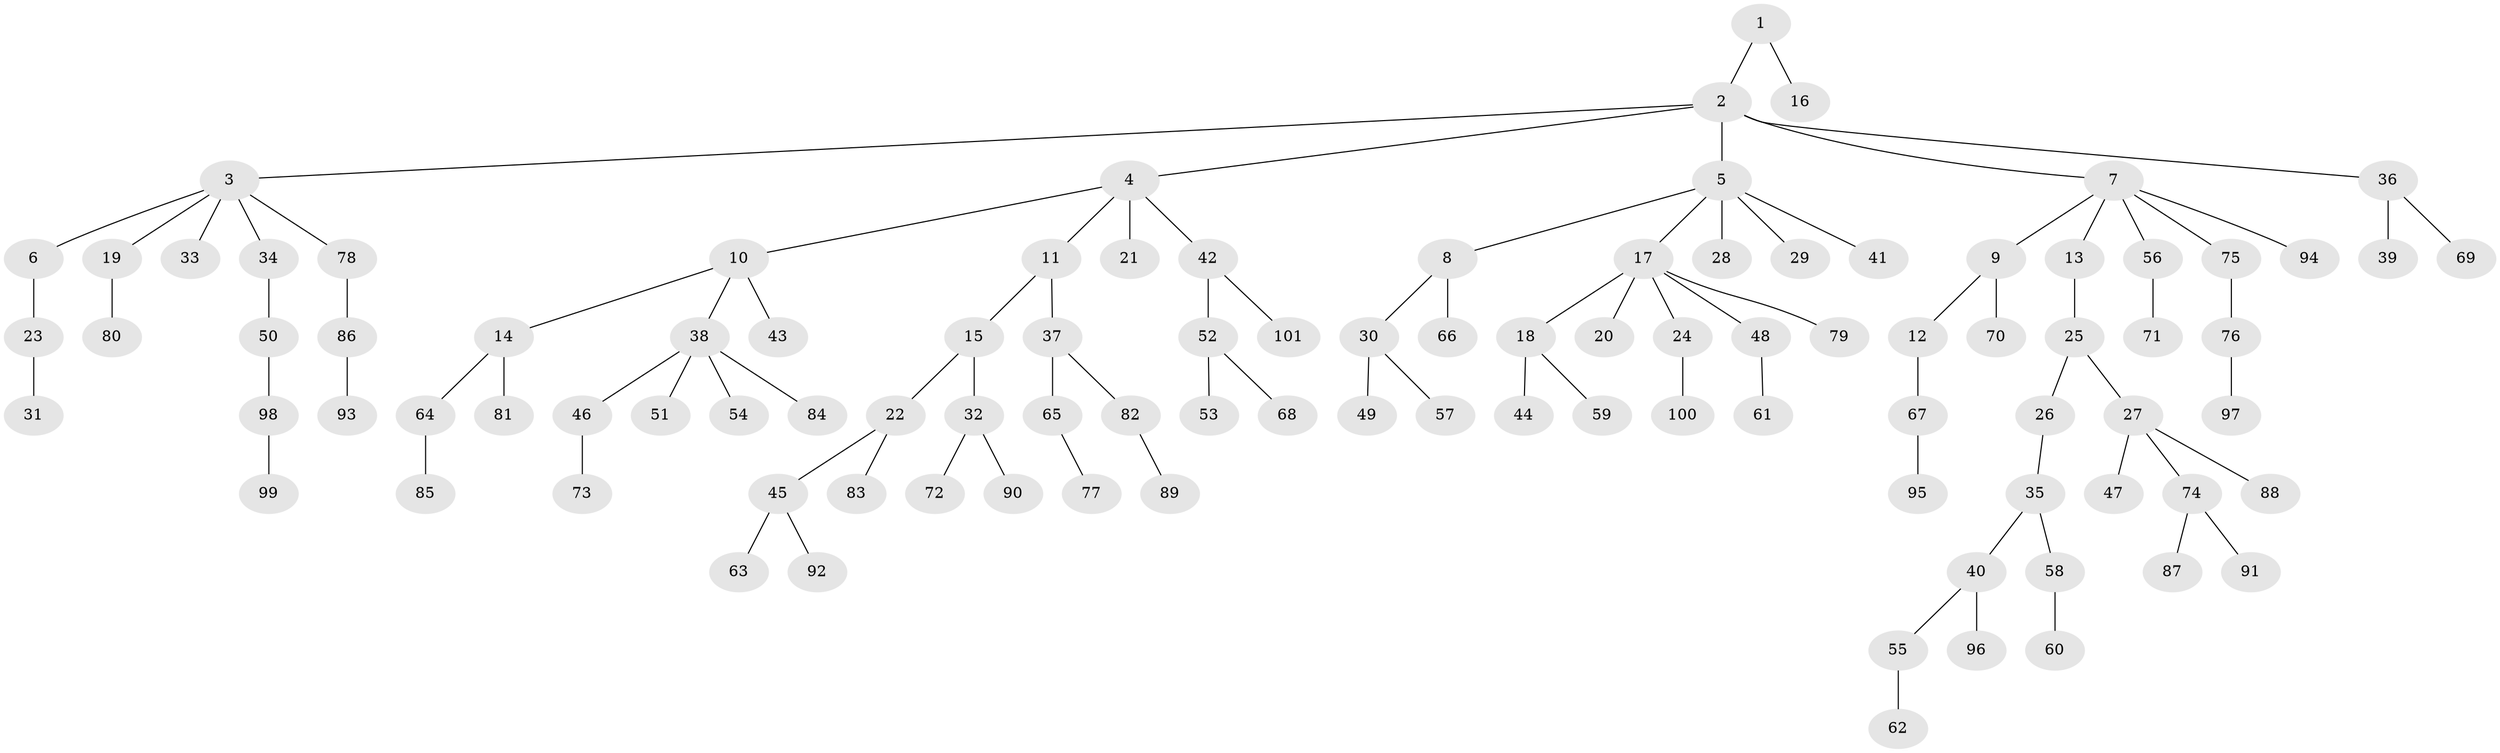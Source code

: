 // Generated by graph-tools (version 1.1) at 2025/52/03/09/25 04:52:48]
// undirected, 101 vertices, 100 edges
graph export_dot {
graph [start="1"]
  node [color=gray90,style=filled];
  1;
  2;
  3;
  4;
  5;
  6;
  7;
  8;
  9;
  10;
  11;
  12;
  13;
  14;
  15;
  16;
  17;
  18;
  19;
  20;
  21;
  22;
  23;
  24;
  25;
  26;
  27;
  28;
  29;
  30;
  31;
  32;
  33;
  34;
  35;
  36;
  37;
  38;
  39;
  40;
  41;
  42;
  43;
  44;
  45;
  46;
  47;
  48;
  49;
  50;
  51;
  52;
  53;
  54;
  55;
  56;
  57;
  58;
  59;
  60;
  61;
  62;
  63;
  64;
  65;
  66;
  67;
  68;
  69;
  70;
  71;
  72;
  73;
  74;
  75;
  76;
  77;
  78;
  79;
  80;
  81;
  82;
  83;
  84;
  85;
  86;
  87;
  88;
  89;
  90;
  91;
  92;
  93;
  94;
  95;
  96;
  97;
  98;
  99;
  100;
  101;
  1 -- 2;
  1 -- 16;
  2 -- 3;
  2 -- 4;
  2 -- 5;
  2 -- 7;
  2 -- 36;
  3 -- 6;
  3 -- 19;
  3 -- 33;
  3 -- 34;
  3 -- 78;
  4 -- 10;
  4 -- 11;
  4 -- 21;
  4 -- 42;
  5 -- 8;
  5 -- 17;
  5 -- 28;
  5 -- 29;
  5 -- 41;
  6 -- 23;
  7 -- 9;
  7 -- 13;
  7 -- 56;
  7 -- 75;
  7 -- 94;
  8 -- 30;
  8 -- 66;
  9 -- 12;
  9 -- 70;
  10 -- 14;
  10 -- 38;
  10 -- 43;
  11 -- 15;
  11 -- 37;
  12 -- 67;
  13 -- 25;
  14 -- 64;
  14 -- 81;
  15 -- 22;
  15 -- 32;
  17 -- 18;
  17 -- 20;
  17 -- 24;
  17 -- 48;
  17 -- 79;
  18 -- 44;
  18 -- 59;
  19 -- 80;
  22 -- 45;
  22 -- 83;
  23 -- 31;
  24 -- 100;
  25 -- 26;
  25 -- 27;
  26 -- 35;
  27 -- 47;
  27 -- 74;
  27 -- 88;
  30 -- 49;
  30 -- 57;
  32 -- 72;
  32 -- 90;
  34 -- 50;
  35 -- 40;
  35 -- 58;
  36 -- 39;
  36 -- 69;
  37 -- 65;
  37 -- 82;
  38 -- 46;
  38 -- 51;
  38 -- 54;
  38 -- 84;
  40 -- 55;
  40 -- 96;
  42 -- 52;
  42 -- 101;
  45 -- 63;
  45 -- 92;
  46 -- 73;
  48 -- 61;
  50 -- 98;
  52 -- 53;
  52 -- 68;
  55 -- 62;
  56 -- 71;
  58 -- 60;
  64 -- 85;
  65 -- 77;
  67 -- 95;
  74 -- 87;
  74 -- 91;
  75 -- 76;
  76 -- 97;
  78 -- 86;
  82 -- 89;
  86 -- 93;
  98 -- 99;
}
